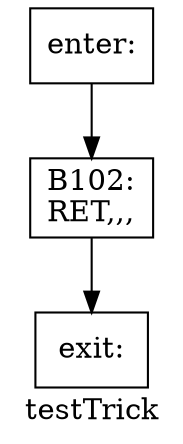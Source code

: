 digraph testTrick{
label =testTrick
B102[label="B102:\nRET,,,\n" shape=box]
enter[label="enter:\n" shape=box]
exit[label="exit:\n" shape=box]
B102->exit
enter->B102
}
